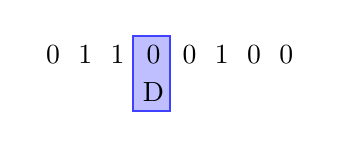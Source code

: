 \begin{tikzpicture}
    \matrix (m) at (0,0) [matrix of nodes] {
        0 & 1 & 1 & 0 & 0 & 1 & 0 & 0 \\
          &   &   & D &   &  \\
    };

    \begin{pgfonlayer}{background}
        \draw[draw=blue!75,fill=blue!25,thick] (m-2-4.south west) rectangle (m-1-4.north east);
    \end{pgfonlayer}
\end{tikzpicture}
